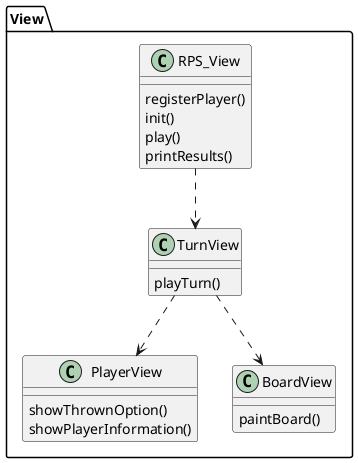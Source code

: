 @startuml

package View <<Folder>>{

class RPS_View
class TurnView
class PlayerView
class BoardView

RPS_View ..> TurnView
TurnView ..> PlayerView
TurnView ..> BoardView

RPS_View : registerPlayer()
RPS_View : init()
RPS_View : play()
RPS_View : printResults()

TurnView : playTurn()

PlayerView : showThrownOption()
PlayerView : showPlayerInformation()

BoardView : paintBoard()

}






@enduml